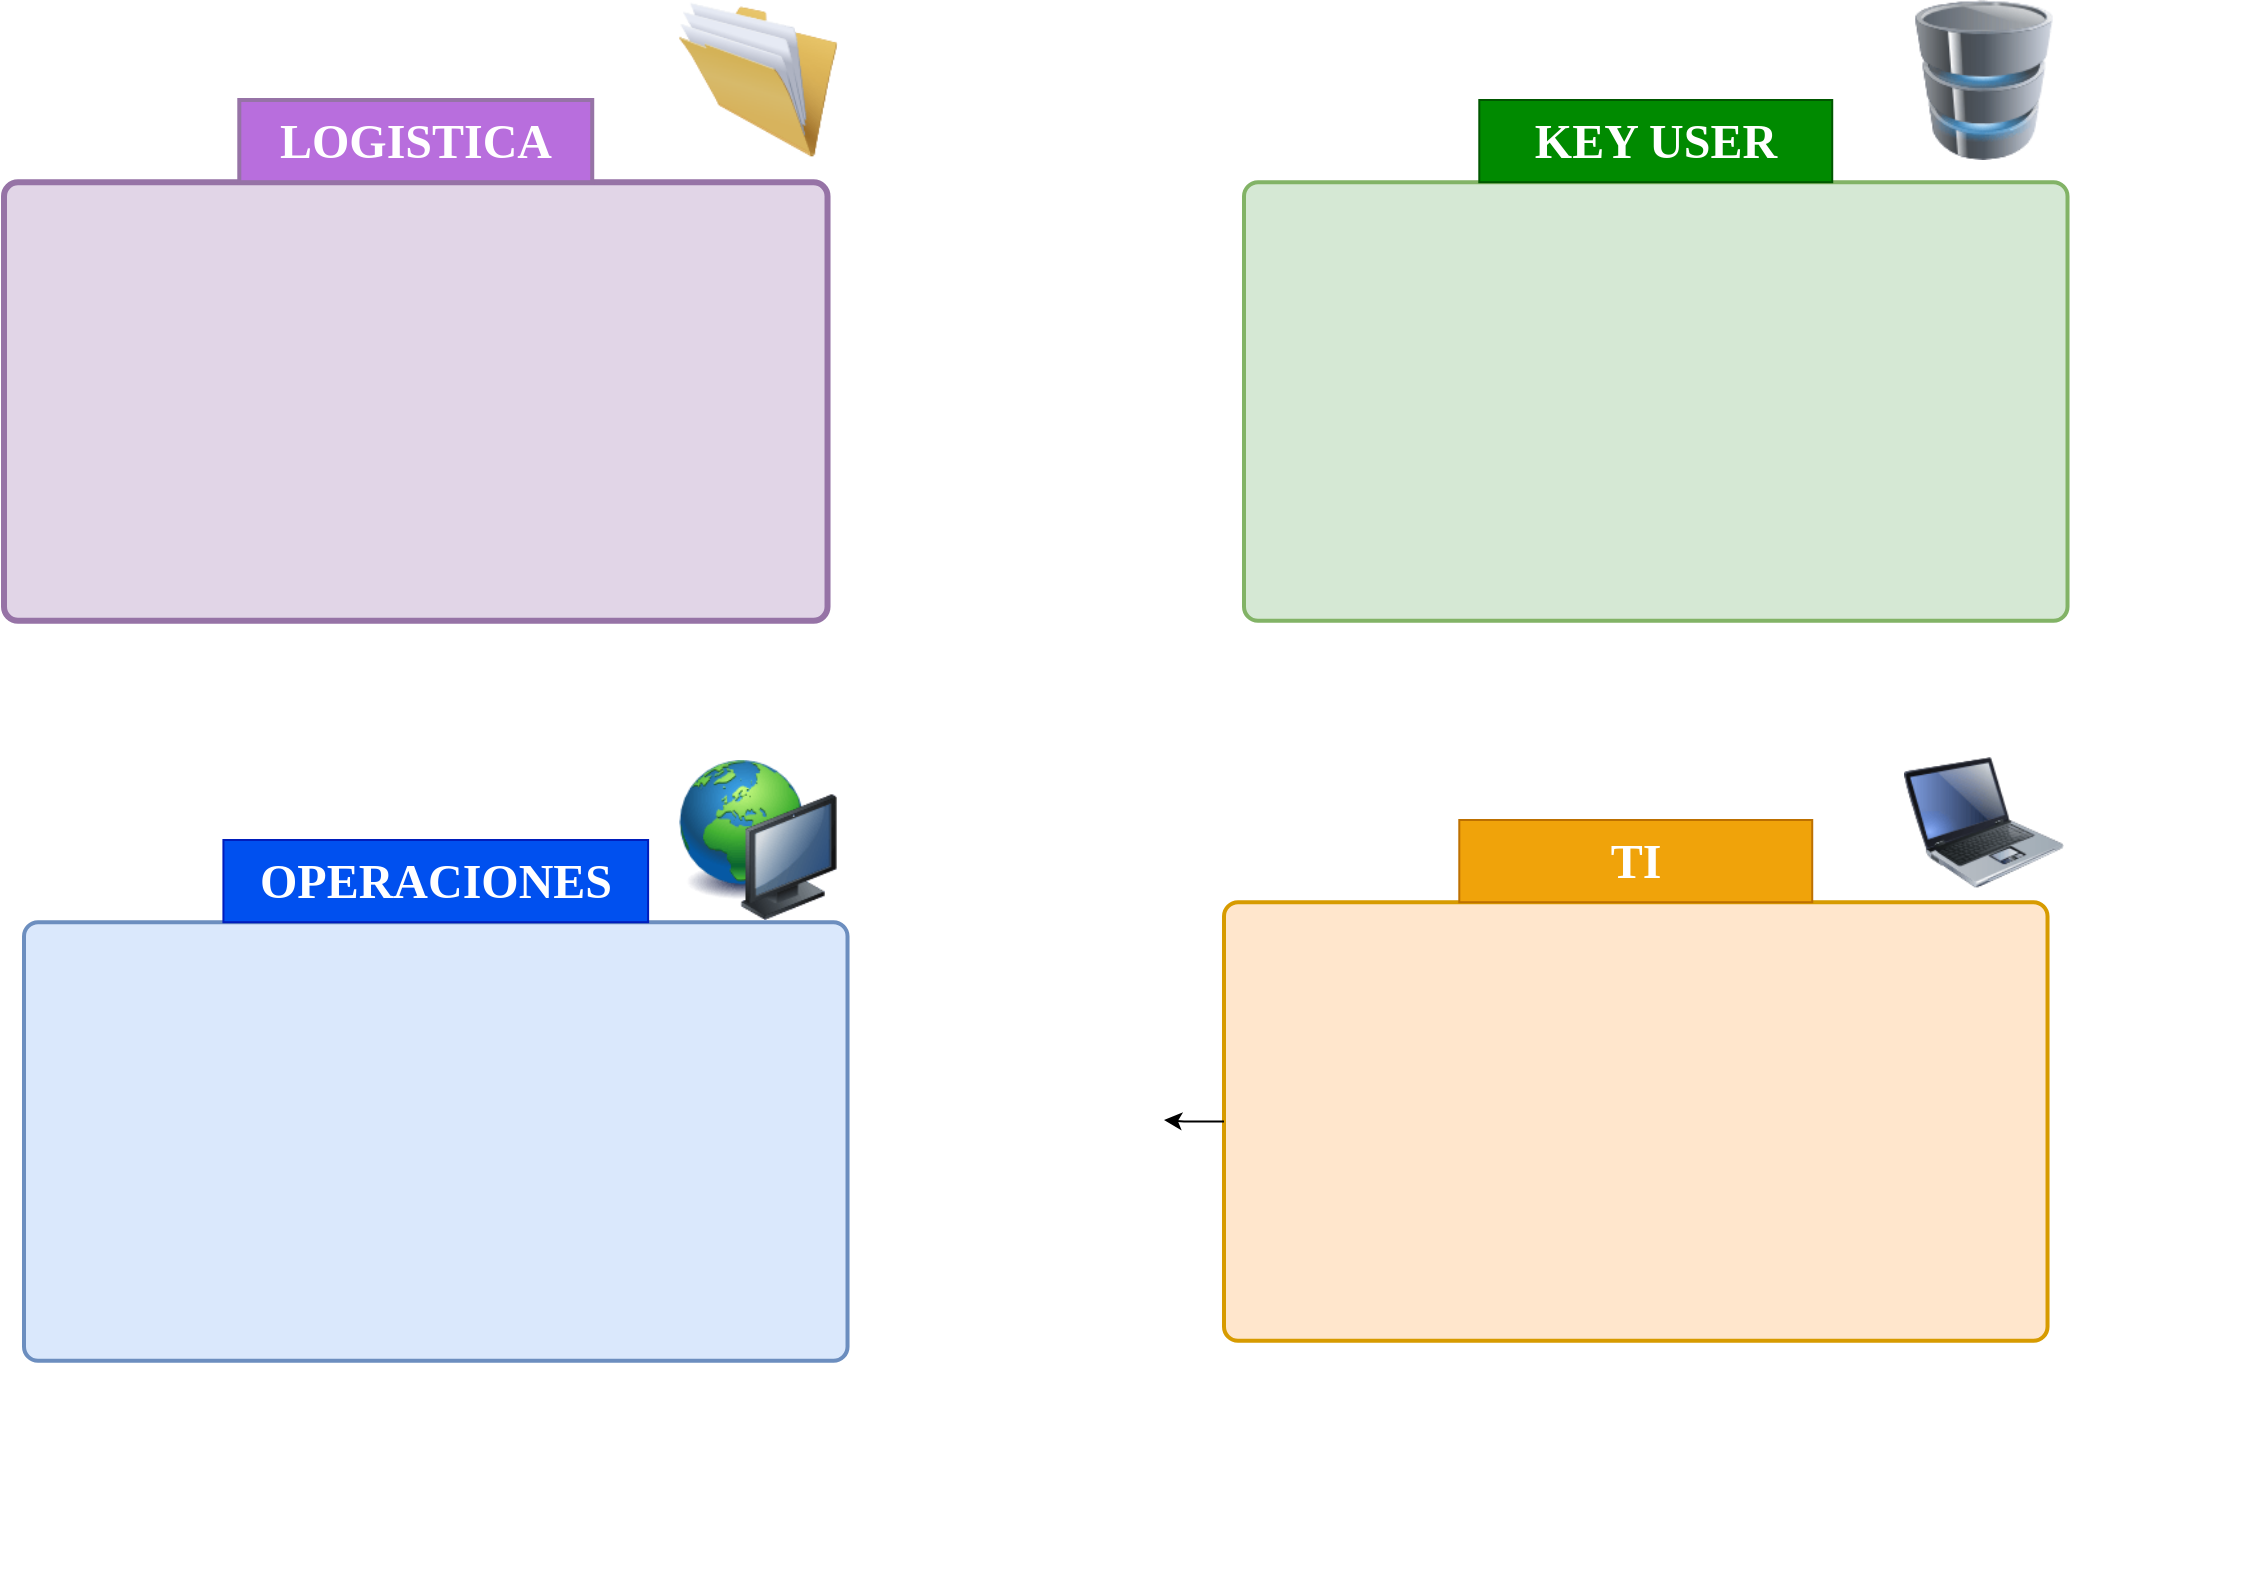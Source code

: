 <mxfile version="24.7.8">
  <diagram id="C5RBs43oDa-KdzZeNtuy" name="Page-1">
    <mxGraphModel dx="1941" dy="709" grid="1" gridSize="10" guides="1" tooltips="1" connect="1" arrows="1" fold="1" page="1" pageScale="1" pageWidth="827" pageHeight="1169" math="0" shadow="0">
      <root>
        <mxCell id="WIyWlLk6GJQsqaUBKTNV-0" />
        <mxCell id="WIyWlLk6GJQsqaUBKTNV-1" parent="WIyWlLk6GJQsqaUBKTNV-0" />
        <mxCell id="ccYSYCajI4jS4weKcpse-3" value="" style="group;labelBackgroundColor=#CC00CC;" vertex="1" connectable="0" parent="WIyWlLk6GJQsqaUBKTNV-1">
          <mxGeometry x="-750" y="110" width="500" height="410" as="geometry" />
        </mxCell>
        <mxCell id="ccYSYCajI4jS4weKcpse-0" value="" style="rounded=1;whiteSpace=wrap;html=1;absoluteArcSize=1;arcSize=14;strokeWidth=3;fillColor=#e1d5e7;strokeColor=#9673a6;" vertex="1" parent="ccYSYCajI4jS4weKcpse-3">
          <mxGeometry y="41.111" width="411.765" height="219.259" as="geometry" />
        </mxCell>
        <mxCell id="ccYSYCajI4jS4weKcpse-1" value="&lt;h1&gt;&lt;b&gt;&lt;font&gt;LOGISTICA&lt;/font&gt;&lt;/b&gt;&lt;/h1&gt;" style="rounded=0;whiteSpace=wrap;html=1;fillColor=#b86edd;strokeColor=#9673a6;gradientColor=none;strokeWidth=2;shadow=0;fontColor=#ffffff;fontFamily=Verdana;" vertex="1" parent="ccYSYCajI4jS4weKcpse-3">
          <mxGeometry x="117.647" width="176.471" height="41.111" as="geometry" />
        </mxCell>
        <mxCell id="ccYSYCajI4jS4weKcpse-31" value="" style="image;html=1;image=img/lib/clip_art/computers/Network_128x128.png" vertex="1" parent="ccYSYCajI4jS4weKcpse-3">
          <mxGeometry x="337" y="330" width="80" height="80" as="geometry" />
        </mxCell>
        <mxCell id="ccYSYCajI4jS4weKcpse-13" value="" style="group;fontFamily=Verdana;" vertex="1" connectable="0" parent="WIyWlLk6GJQsqaUBKTNV-1">
          <mxGeometry x="-130" y="110" width="500" height="730" as="geometry" />
        </mxCell>
        <mxCell id="ccYSYCajI4jS4weKcpse-14" value="" style="rounded=1;whiteSpace=wrap;html=1;absoluteArcSize=1;arcSize=14;strokeWidth=2;fillColor=#d5e8d4;strokeColor=#82b366;" vertex="1" parent="ccYSYCajI4jS4weKcpse-13">
          <mxGeometry y="41.111" width="411.765" height="219.259" as="geometry" />
        </mxCell>
        <mxCell id="ccYSYCajI4jS4weKcpse-15" value="&lt;h1&gt;&lt;font face=&quot;Verdana&quot;&gt;KEY USER&lt;/font&gt;&lt;/h1&gt;" style="rounded=0;whiteSpace=wrap;html=1;fillColor=#008a00;fontColor=#ffffff;strokeColor=#005700;" vertex="1" parent="ccYSYCajI4jS4weKcpse-13">
          <mxGeometry x="117.647" width="176.471" height="41.111" as="geometry" />
        </mxCell>
        <mxCell id="ccYSYCajI4jS4weKcpse-16" value="" style="group" vertex="1" connectable="0" parent="ccYSYCajI4jS4weKcpse-13">
          <mxGeometry x="-10" y="360" width="500" height="370" as="geometry" />
        </mxCell>
        <mxCell id="ccYSYCajI4jS4weKcpse-17" value="" style="rounded=1;whiteSpace=wrap;html=1;absoluteArcSize=1;arcSize=14;strokeWidth=2;fillColor=#ffe6cc;strokeColor=#d79b00;" vertex="1" parent="ccYSYCajI4jS4weKcpse-16">
          <mxGeometry y="41.111" width="411.765" height="219.259" as="geometry" />
        </mxCell>
        <mxCell id="ccYSYCajI4jS4weKcpse-18" value="&lt;h1&gt;&lt;font color=&quot;#ffffff&quot; face=&quot;Verdana&quot;&gt;TI&lt;/font&gt;&lt;/h1&gt;" style="rounded=0;whiteSpace=wrap;html=1;fillColor=#f0a30a;fontColor=#000000;strokeColor=#BD7000;" vertex="1" parent="ccYSYCajI4jS4weKcpse-16">
          <mxGeometry x="117.647" width="176.471" height="41.111" as="geometry" />
        </mxCell>
        <mxCell id="ccYSYCajI4jS4weKcpse-35" value="" style="image;html=1;image=img/lib/clip_art/computers/Laptop_128x128.png" vertex="1" parent="ccYSYCajI4jS4weKcpse-16">
          <mxGeometry x="340" y="-38.89" width="80" height="80" as="geometry" />
        </mxCell>
        <mxCell id="ccYSYCajI4jS4weKcpse-19" value="" style="group" vertex="1" connectable="0" parent="WIyWlLk6GJQsqaUBKTNV-1">
          <mxGeometry x="-740" y="480" width="500" height="370" as="geometry" />
        </mxCell>
        <mxCell id="ccYSYCajI4jS4weKcpse-20" value="" style="rounded=1;whiteSpace=wrap;html=1;absoluteArcSize=1;arcSize=14;strokeWidth=2;fillColor=#dae8fc;strokeColor=#6c8ebf;perimeterSpacing=0;" vertex="1" parent="ccYSYCajI4jS4weKcpse-19">
          <mxGeometry y="41.111" width="411.765" height="219.259" as="geometry" />
        </mxCell>
        <mxCell id="ccYSYCajI4jS4weKcpse-21" value="&lt;h1&gt;&lt;font face=&quot;Verdana&quot;&gt;OPERACIONES&lt;/font&gt;&lt;/h1&gt;" style="rounded=0;whiteSpace=wrap;html=1;fillColor=#0050ef;fontColor=#ffffff;strokeColor=#001DBC;" vertex="1" parent="ccYSYCajI4jS4weKcpse-19">
          <mxGeometry x="99.71" width="212.35" height="41.11" as="geometry" />
        </mxCell>
        <mxCell id="ccYSYCajI4jS4weKcpse-29" value="" style="image;html=1;image=img/lib/clip_art/computers/Database_128x128.png" vertex="1" parent="WIyWlLk6GJQsqaUBKTNV-1">
          <mxGeometry x="200" y="60" width="80" height="80" as="geometry" />
        </mxCell>
        <mxCell id="ccYSYCajI4jS4weKcpse-34" value="" style="edgeStyle=orthogonalEdgeStyle;rounded=0;orthogonalLoop=1;jettySize=auto;html=1;" edge="1" parent="WIyWlLk6GJQsqaUBKTNV-1" source="ccYSYCajI4jS4weKcpse-17">
          <mxGeometry relative="1" as="geometry">
            <mxPoint x="-170.0" y="620" as="targetPoint" />
          </mxGeometry>
        </mxCell>
        <mxCell id="ccYSYCajI4jS4weKcpse-23" value="" style="image;html=1;image=img/lib/clip_art/general/Full_Folder_128x128.png" vertex="1" parent="WIyWlLk6GJQsqaUBKTNV-1">
          <mxGeometry x="-413" y="60" width="80" height="80" as="geometry" />
        </mxCell>
      </root>
    </mxGraphModel>
  </diagram>
</mxfile>
